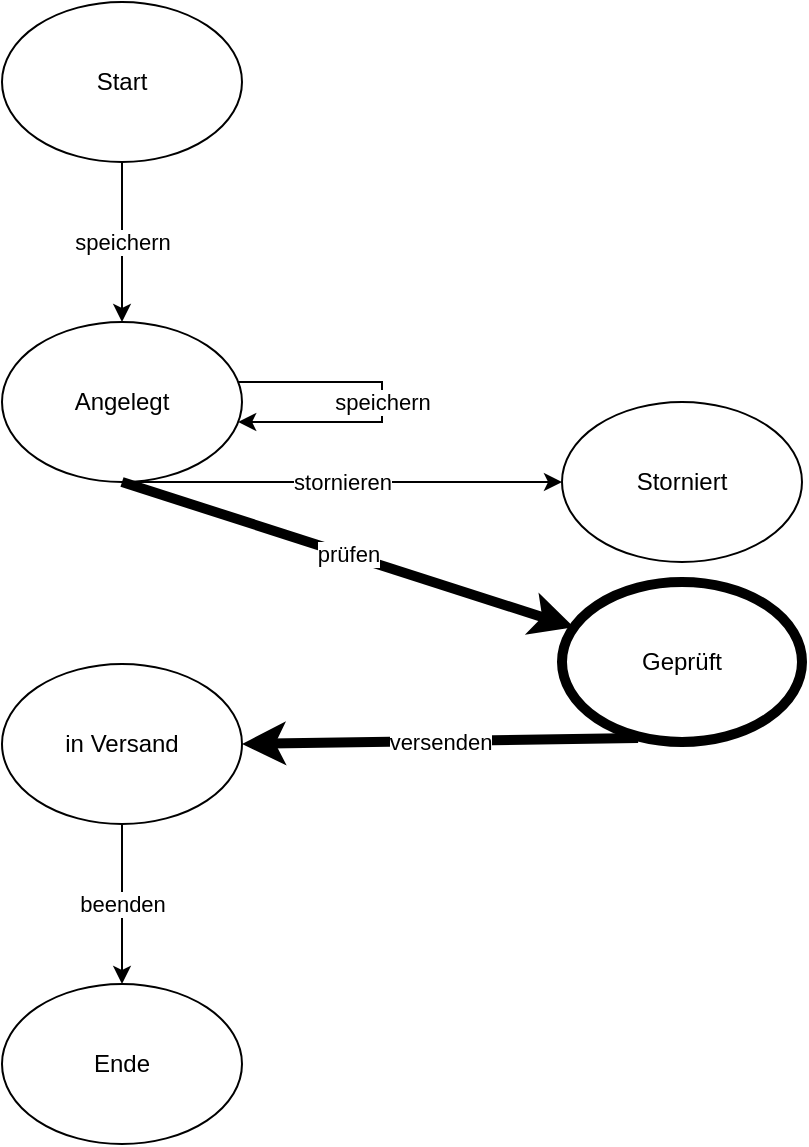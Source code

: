 <mxfile version="14.6.9" type="device"><diagram name="Page-1" id="e7e014a7-5840-1c2e-5031-d8a46d1fe8dd"><mxGraphModel dx="1422" dy="760" grid="1" gridSize="10" guides="1" tooltips="1" connect="1" arrows="1" fold="1" page="1" pageScale="1" pageWidth="1169" pageHeight="826" background="none" math="0" shadow="0"><root><mxCell id="0"/><mxCell id="1" parent="0"/><mxCell id="HiE8lrbDg_5vcswBGVs9-43" value="speichern" style="edgeStyle=orthogonalEdgeStyle;rounded=0;orthogonalLoop=1;jettySize=auto;html=1;" parent="1" source="HiE8lrbDg_5vcswBGVs9-41" target="HiE8lrbDg_5vcswBGVs9-42" edge="1"><mxGeometry relative="1" as="geometry"/></mxCell><mxCell id="HiE8lrbDg_5vcswBGVs9-41" value="Start" style="ellipse;whiteSpace=wrap;html=1;" parent="1" vertex="1"><mxGeometry x="160" y="80" width="120" height="80" as="geometry"/></mxCell><mxCell id="HiE8lrbDg_5vcswBGVs9-46" value="stornieren" style="edgeStyle=orthogonalEdgeStyle;rounded=0;orthogonalLoop=1;jettySize=auto;html=1;" parent="1" source="HiE8lrbDg_5vcswBGVs9-42" target="HiE8lrbDg_5vcswBGVs9-45" edge="1"><mxGeometry relative="1" as="geometry"><Array as="points"><mxPoint x="430" y="320"/><mxPoint x="430" y="320"/></Array></mxGeometry></mxCell><mxCell id="HiE8lrbDg_5vcswBGVs9-42" value="Angelegt" style="ellipse;whiteSpace=wrap;html=1;direction=west;" parent="1" vertex="1"><mxGeometry x="160" y="240" width="120" height="80" as="geometry"/></mxCell><mxCell id="HiE8lrbDg_5vcswBGVs9-44" value="speichern" style="edgeStyle=orthogonalEdgeStyle;rounded=0;orthogonalLoop=1;jettySize=auto;html=1;" parent="1" source="HiE8lrbDg_5vcswBGVs9-42" target="HiE8lrbDg_5vcswBGVs9-42" edge="1"><mxGeometry relative="1" as="geometry"><Array as="points"><mxPoint x="350" y="280"/></Array></mxGeometry></mxCell><mxCell id="HiE8lrbDg_5vcswBGVs9-45" value="Storniert" style="ellipse;whiteSpace=wrap;html=1;direction=west;" parent="1" vertex="1"><mxGeometry x="440" y="280" width="120" height="80" as="geometry"/></mxCell><mxCell id="HiE8lrbDg_5vcswBGVs9-50" value="beenden" style="edgeStyle=orthogonalEdgeStyle;rounded=0;orthogonalLoop=1;jettySize=auto;html=1;" parent="1" source="HiE8lrbDg_5vcswBGVs9-47" target="HiE8lrbDg_5vcswBGVs9-49" edge="1"><mxGeometry relative="1" as="geometry"/></mxCell><mxCell id="HiE8lrbDg_5vcswBGVs9-47" value="in Versand" style="ellipse;whiteSpace=wrap;html=1;direction=west;" parent="1" vertex="1"><mxGeometry x="160" y="411" width="120" height="80" as="geometry"/></mxCell><mxCell id="HiE8lrbDg_5vcswBGVs9-49" value="Ende" style="ellipse;whiteSpace=wrap;html=1;direction=west;" parent="1" vertex="1"><mxGeometry x="160" y="571" width="120" height="80" as="geometry"/></mxCell><mxCell id="apX6209u59gtkSbIiOhs-1" value="Geprüft" style="ellipse;whiteSpace=wrap;html=1;strokeWidth=5;" vertex="1" parent="1"><mxGeometry x="440" y="370" width="120" height="80" as="geometry"/></mxCell><mxCell id="apX6209u59gtkSbIiOhs-2" value="prüfen" style="endArrow=classic;html=1;exitX=0.5;exitY=0;exitDx=0;exitDy=0;strokeWidth=5;" edge="1" parent="1" source="HiE8lrbDg_5vcswBGVs9-42" target="apX6209u59gtkSbIiOhs-1"><mxGeometry width="50" height="50" relative="1" as="geometry"><mxPoint x="560" y="420" as="sourcePoint"/><mxPoint x="610" y="370" as="targetPoint"/></mxGeometry></mxCell><mxCell id="apX6209u59gtkSbIiOhs-3" value="&lt;div&gt;versenden&lt;/div&gt;" style="endArrow=classic;html=1;exitX=0.317;exitY=0.963;exitDx=0;exitDy=0;entryX=0;entryY=0.5;entryDx=0;entryDy=0;exitPerimeter=0;strokeWidth=5;" edge="1" parent="1" target="HiE8lrbDg_5vcswBGVs9-47"><mxGeometry width="50" height="50" relative="1" as="geometry"><mxPoint x="478.04" y="448.04" as="sourcePoint"/><mxPoint x="337.705" y="381.39" as="targetPoint"/></mxGeometry></mxCell></root></mxGraphModel></diagram></mxfile>